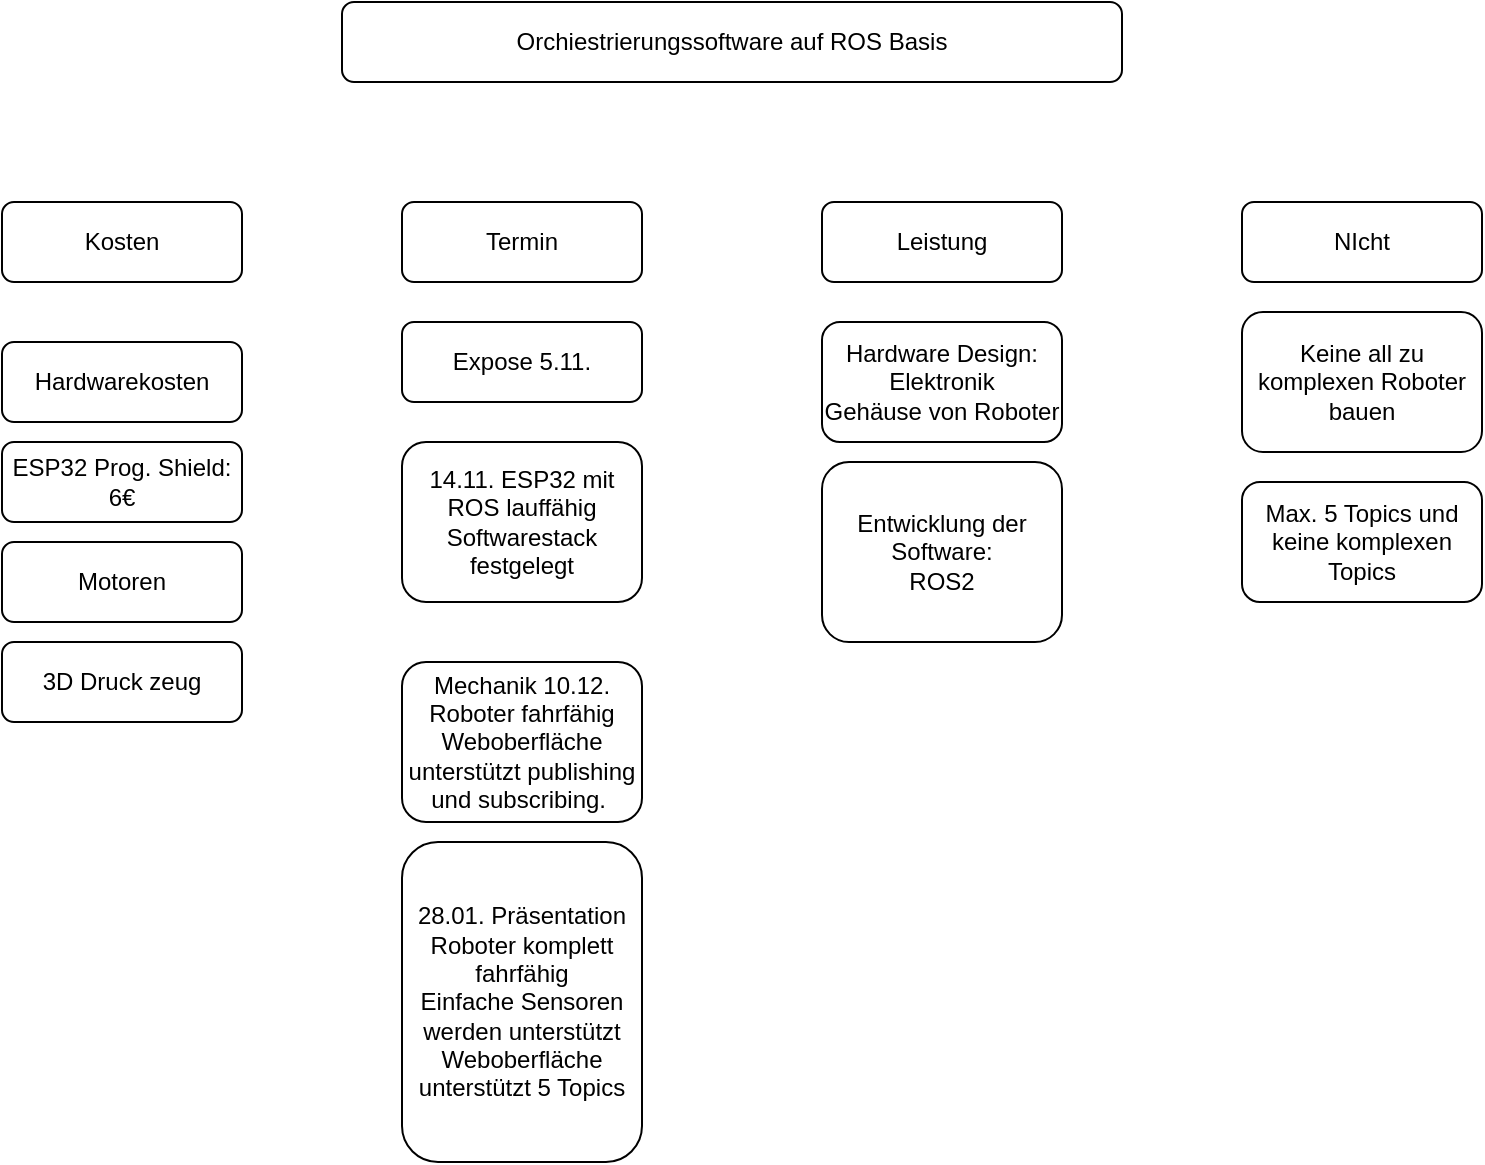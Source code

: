 <mxfile version="20.3.0" type="device"><diagram id="C5RBs43oDa-KdzZeNtuy" name="Page-1"><mxGraphModel dx="1422" dy="865" grid="1" gridSize="10" guides="1" tooltips="1" connect="1" arrows="1" fold="1" page="1" pageScale="1" pageWidth="827" pageHeight="1169" math="0" shadow="0"><root><mxCell id="WIyWlLk6GJQsqaUBKTNV-0"/><mxCell id="WIyWlLk6GJQsqaUBKTNV-1" parent="WIyWlLk6GJQsqaUBKTNV-0"/><mxCell id="WIyWlLk6GJQsqaUBKTNV-3" value="Orchiestrierungssoftware auf ROS Basis" style="rounded=1;whiteSpace=wrap;html=1;fontSize=12;glass=0;strokeWidth=1;shadow=0;" parent="WIyWlLk6GJQsqaUBKTNV-1" vertex="1"><mxGeometry x="210" y="40" width="390" height="40" as="geometry"/></mxCell><mxCell id="WIyWlLk6GJQsqaUBKTNV-7" value="Leistung" style="rounded=1;whiteSpace=wrap;html=1;fontSize=12;glass=0;strokeWidth=1;shadow=0;" parent="WIyWlLk6GJQsqaUBKTNV-1" vertex="1"><mxGeometry x="450" y="140" width="120" height="40" as="geometry"/></mxCell><mxCell id="WIyWlLk6GJQsqaUBKTNV-11" value="Kosten" style="rounded=1;whiteSpace=wrap;html=1;fontSize=12;glass=0;strokeWidth=1;shadow=0;" parent="WIyWlLk6GJQsqaUBKTNV-1" vertex="1"><mxGeometry x="40" y="140" width="120" height="40" as="geometry"/></mxCell><mxCell id="WIyWlLk6GJQsqaUBKTNV-12" value="Termin" style="rounded=1;whiteSpace=wrap;html=1;fontSize=12;glass=0;strokeWidth=1;shadow=0;" parent="WIyWlLk6GJQsqaUBKTNV-1" vertex="1"><mxGeometry x="240" y="140" width="120" height="40" as="geometry"/></mxCell><mxCell id="q1TW1ylKUfpuBWhdFLZd-1" value="NIcht" style="rounded=1;whiteSpace=wrap;html=1;fontSize=12;glass=0;strokeWidth=1;shadow=0;" vertex="1" parent="WIyWlLk6GJQsqaUBKTNV-1"><mxGeometry x="660" y="140" width="120" height="40" as="geometry"/></mxCell><mxCell id="q1TW1ylKUfpuBWhdFLZd-2" value="Hardwarekosten" style="rounded=1;whiteSpace=wrap;html=1;fontSize=12;glass=0;strokeWidth=1;shadow=0;" vertex="1" parent="WIyWlLk6GJQsqaUBKTNV-1"><mxGeometry x="40" y="210" width="120" height="40" as="geometry"/></mxCell><mxCell id="q1TW1ylKUfpuBWhdFLZd-4" value="Expose 5.11." style="rounded=1;whiteSpace=wrap;html=1;fontSize=12;glass=0;strokeWidth=1;shadow=0;" vertex="1" parent="WIyWlLk6GJQsqaUBKTNV-1"><mxGeometry x="240" y="200" width="120" height="40" as="geometry"/></mxCell><mxCell id="q1TW1ylKUfpuBWhdFLZd-5" value="Mechanik 10.12.&lt;br&gt;Roboter fahrfähig&lt;br&gt;Weboberfläche unterstützt publishing und subscribing.&amp;nbsp;" style="rounded=1;whiteSpace=wrap;html=1;fontSize=12;glass=0;strokeWidth=1;shadow=0;" vertex="1" parent="WIyWlLk6GJQsqaUBKTNV-1"><mxGeometry x="240" y="370" width="120" height="80" as="geometry"/></mxCell><mxCell id="q1TW1ylKUfpuBWhdFLZd-6" value="28.01. Präsentation&lt;br&gt;Roboter komplett fahrfähig&lt;br&gt;Einfache Sensoren werden unterstützt&lt;br&gt;Weboberfläche unterstützt 5 Topics" style="rounded=1;whiteSpace=wrap;html=1;fontSize=12;glass=0;strokeWidth=1;shadow=0;" vertex="1" parent="WIyWlLk6GJQsqaUBKTNV-1"><mxGeometry x="240" y="460" width="120" height="160" as="geometry"/></mxCell><mxCell id="q1TW1ylKUfpuBWhdFLZd-7" value="Entwicklung der Software:&lt;br&gt;ROS2&lt;br&gt;" style="rounded=1;whiteSpace=wrap;html=1;fontSize=12;glass=0;strokeWidth=1;shadow=0;" vertex="1" parent="WIyWlLk6GJQsqaUBKTNV-1"><mxGeometry x="450" y="270" width="120" height="90" as="geometry"/></mxCell><mxCell id="q1TW1ylKUfpuBWhdFLZd-8" value="Hardware Design:&lt;br&gt;Elektronik&lt;br&gt;Gehäuse von Roboter" style="rounded=1;whiteSpace=wrap;html=1;fontSize=12;glass=0;strokeWidth=1;shadow=0;" vertex="1" parent="WIyWlLk6GJQsqaUBKTNV-1"><mxGeometry x="450" y="200" width="120" height="60" as="geometry"/></mxCell><mxCell id="q1TW1ylKUfpuBWhdFLZd-9" value="14.11. ESP32 mit ROS lauffähig&lt;br&gt;Softwarestack festgelegt" style="rounded=1;whiteSpace=wrap;html=1;fontSize=12;glass=0;strokeWidth=1;shadow=0;" vertex="1" parent="WIyWlLk6GJQsqaUBKTNV-1"><mxGeometry x="240" y="260" width="120" height="80" as="geometry"/></mxCell><mxCell id="q1TW1ylKUfpuBWhdFLZd-10" value="ESP32 Prog. Shield: 6€" style="rounded=1;whiteSpace=wrap;html=1;fontSize=12;glass=0;strokeWidth=1;shadow=0;" vertex="1" parent="WIyWlLk6GJQsqaUBKTNV-1"><mxGeometry x="40" y="260" width="120" height="40" as="geometry"/></mxCell><mxCell id="q1TW1ylKUfpuBWhdFLZd-11" value="Motoren" style="rounded=1;whiteSpace=wrap;html=1;fontSize=12;glass=0;strokeWidth=1;shadow=0;" vertex="1" parent="WIyWlLk6GJQsqaUBKTNV-1"><mxGeometry x="40" y="310" width="120" height="40" as="geometry"/></mxCell><mxCell id="q1TW1ylKUfpuBWhdFLZd-12" value="Keine all zu komplexen Roboter bauen" style="rounded=1;whiteSpace=wrap;html=1;fontSize=12;glass=0;strokeWidth=1;shadow=0;" vertex="1" parent="WIyWlLk6GJQsqaUBKTNV-1"><mxGeometry x="660" y="195" width="120" height="70" as="geometry"/></mxCell><mxCell id="q1TW1ylKUfpuBWhdFLZd-13" value="Max. 5 Topics und keine komplexen Topics" style="rounded=1;whiteSpace=wrap;html=1;fontSize=12;glass=0;strokeWidth=1;shadow=0;" vertex="1" parent="WIyWlLk6GJQsqaUBKTNV-1"><mxGeometry x="660" y="280" width="120" height="60" as="geometry"/></mxCell><mxCell id="q1TW1ylKUfpuBWhdFLZd-14" value="3D Druck zeug" style="rounded=1;whiteSpace=wrap;html=1;fontSize=12;glass=0;strokeWidth=1;shadow=0;" vertex="1" parent="WIyWlLk6GJQsqaUBKTNV-1"><mxGeometry x="40" y="360" width="120" height="40" as="geometry"/></mxCell></root></mxGraphModel></diagram></mxfile>